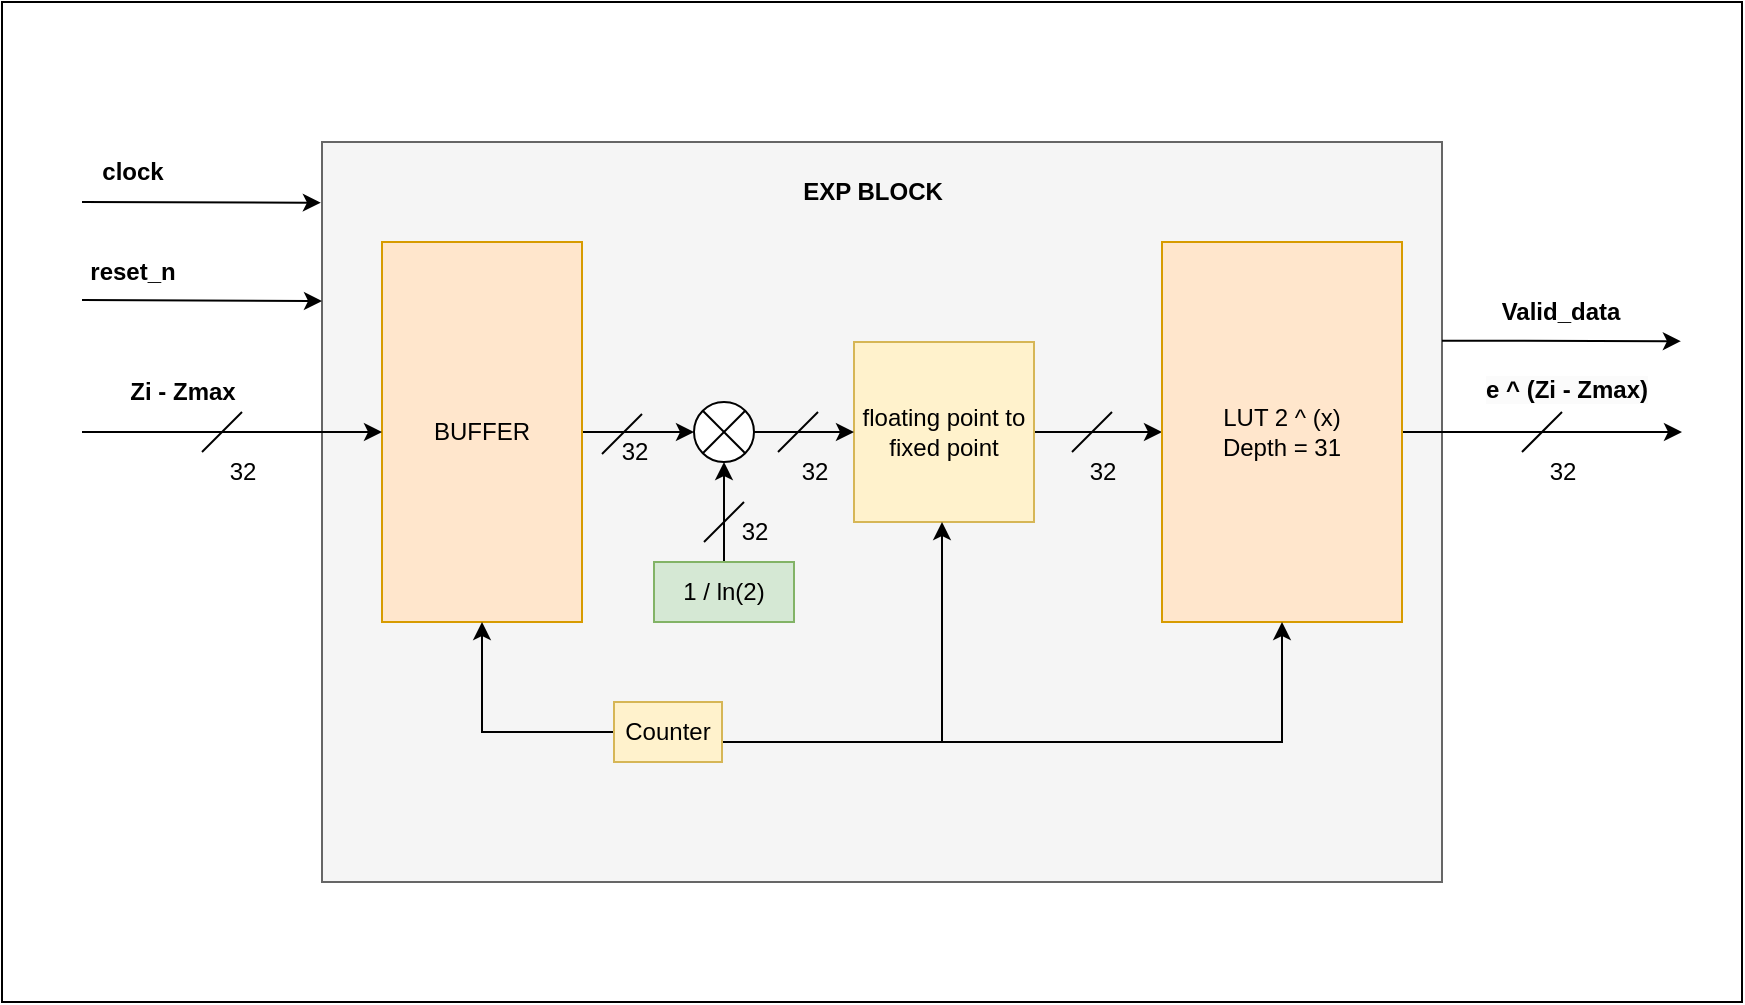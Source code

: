 <mxfile version="20.8.16" type="device"><diagram name="Page-1" id="V1C-CCuZbfjjb7fF2KAU"><mxGraphModel dx="2268" dy="820" grid="1" gridSize="10" guides="1" tooltips="1" connect="1" arrows="1" fold="1" page="1" pageScale="1" pageWidth="850" pageHeight="1100" math="0" shadow="0"><root><mxCell id="0"/><mxCell id="1" parent="0"/><mxCell id="zaSgD-d50v5-FVMKWYTG-53" value="" style="rounded=0;whiteSpace=wrap;html=1;fontSize=12;" parent="1" vertex="1"><mxGeometry x="-10" y="250" width="870" height="500" as="geometry"/></mxCell><mxCell id="zaSgD-d50v5-FVMKWYTG-25" value="" style="rounded=0;whiteSpace=wrap;html=1;fontSize=12;fillColor=#f5f5f5;fontColor=#333333;strokeColor=#666666;" parent="1" vertex="1"><mxGeometry x="150" y="320" width="560" height="370" as="geometry"/></mxCell><mxCell id="GMYgzmv6B0XelHcvxcQF-19" value="&lt;b&gt;Zi - Zmax&lt;/b&gt;" style="text;html=1;align=center;verticalAlign=middle;resizable=0;points=[];autosize=1;strokeColor=none;fillColor=none;" parent="1" vertex="1"><mxGeometry x="40" y="430" width="80" height="30" as="geometry"/></mxCell><mxCell id="GMYgzmv6B0XelHcvxcQF-20" value="" style="endArrow=none;html=1;rounded=0;" parent="1" edge="1"><mxGeometry width="50" height="50" relative="1" as="geometry"><mxPoint x="90" y="475" as="sourcePoint"/><mxPoint x="110" y="455" as="targetPoint"/></mxGeometry></mxCell><mxCell id="GMYgzmv6B0XelHcvxcQF-21" value="32" style="text;html=1;align=center;verticalAlign=middle;resizable=0;points=[];autosize=1;strokeColor=none;fillColor=none;" parent="1" vertex="1"><mxGeometry x="90" y="470" width="40" height="30" as="geometry"/></mxCell><mxCell id="zaSgD-d50v5-FVMKWYTG-6" style="edgeStyle=orthogonalEdgeStyle;rounded=0;orthogonalLoop=1;jettySize=auto;html=1;entryX=0.5;entryY=1;entryDx=0;entryDy=0;" parent="1" source="zaSgD-d50v5-FVMKWYTG-3" target="zaSgD-d50v5-FVMKWYTG-12" edge="1"><mxGeometry relative="1" as="geometry"><mxPoint x="326" y="505.04" as="targetPoint"/></mxGeometry></mxCell><mxCell id="zaSgD-d50v5-FVMKWYTG-3" value="1 / ln(2)" style="rounded=0;whiteSpace=wrap;html=1;fillColor=#d5e8d4;strokeColor=#82b366;" parent="1" vertex="1"><mxGeometry x="316" y="530" width="70" height="30" as="geometry"/></mxCell><mxCell id="zaSgD-d50v5-FVMKWYTG-8" value="32" style="text;html=1;align=center;verticalAlign=middle;resizable=0;points=[];autosize=1;strokeColor=none;fillColor=none;" parent="1" vertex="1"><mxGeometry x="346" y="500" width="40" height="30" as="geometry"/></mxCell><mxCell id="zaSgD-d50v5-FVMKWYTG-9" value="" style="endArrow=none;html=1;rounded=0;" parent="1" edge="1"><mxGeometry width="50" height="50" relative="1" as="geometry"><mxPoint x="341" y="520" as="sourcePoint"/><mxPoint x="361" y="500" as="targetPoint"/></mxGeometry></mxCell><mxCell id="zaSgD-d50v5-FVMKWYTG-11" value="" style="endArrow=none;html=1;rounded=0;" parent="1" edge="1"><mxGeometry width="50" height="50" relative="1" as="geometry"><mxPoint x="378" y="475" as="sourcePoint"/><mxPoint x="398" y="455" as="targetPoint"/></mxGeometry></mxCell><mxCell id="zaSgD-d50v5-FVMKWYTG-15" value="" style="group" parent="1" vertex="1" connectable="0"><mxGeometry x="336" y="450" width="30" height="30" as="geometry"/></mxCell><mxCell id="zaSgD-d50v5-FVMKWYTG-12" value="" style="ellipse;whiteSpace=wrap;html=1;aspect=fixed;" parent="zaSgD-d50v5-FVMKWYTG-15" vertex="1"><mxGeometry width="30" height="30" as="geometry"/></mxCell><mxCell id="zaSgD-d50v5-FVMKWYTG-13" value="" style="endArrow=none;html=1;rounded=0;exitX=0;exitY=0;exitDx=0;exitDy=0;entryX=1;entryY=1;entryDx=0;entryDy=0;" parent="zaSgD-d50v5-FVMKWYTG-15" source="zaSgD-d50v5-FVMKWYTG-12" target="zaSgD-d50v5-FVMKWYTG-12" edge="1"><mxGeometry width="50" height="50" relative="1" as="geometry"><mxPoint x="20" y="60" as="sourcePoint"/><mxPoint x="70" y="10" as="targetPoint"/></mxGeometry></mxCell><mxCell id="zaSgD-d50v5-FVMKWYTG-14" value="" style="endArrow=none;html=1;rounded=0;entryX=1;entryY=0;entryDx=0;entryDy=0;exitX=0;exitY=1;exitDx=0;exitDy=0;" parent="zaSgD-d50v5-FVMKWYTG-15" source="zaSgD-d50v5-FVMKWYTG-12" target="zaSgD-d50v5-FVMKWYTG-12" edge="1"><mxGeometry width="50" height="50" relative="1" as="geometry"><mxPoint x="-30" y="50" as="sourcePoint"/><mxPoint x="-10" y="30" as="targetPoint"/></mxGeometry></mxCell><mxCell id="zaSgD-d50v5-FVMKWYTG-17" value="32" style="text;html=1;align=center;verticalAlign=middle;resizable=0;points=[];autosize=1;strokeColor=none;fillColor=none;" parent="1" vertex="1"><mxGeometry x="376" y="470" width="40" height="30" as="geometry"/></mxCell><mxCell id="zaSgD-d50v5-FVMKWYTG-19" style="edgeStyle=orthogonalEdgeStyle;rounded=0;orthogonalLoop=1;jettySize=auto;html=1;entryX=0;entryY=0.5;entryDx=0;entryDy=0;" parent="1" source="zaSgD-d50v5-FVMKWYTG-18" target="zaSgD-d50v5-FVMKWYTG-20" edge="1"><mxGeometry relative="1" as="geometry"><mxPoint x="590" y="465" as="targetPoint"/></mxGeometry></mxCell><mxCell id="zaSgD-d50v5-FVMKWYTG-18" value="floating point to fixed point" style="rounded=0;whiteSpace=wrap;html=1;fillColor=#fff2cc;strokeColor=#d6b656;" parent="1" vertex="1"><mxGeometry x="416" y="420" width="90" height="90" as="geometry"/></mxCell><mxCell id="zaSgD-d50v5-FVMKWYTG-22" style="edgeStyle=orthogonalEdgeStyle;rounded=0;orthogonalLoop=1;jettySize=auto;html=1;" parent="1" source="zaSgD-d50v5-FVMKWYTG-20" edge="1"><mxGeometry relative="1" as="geometry"><mxPoint x="830" y="465" as="targetPoint"/></mxGeometry></mxCell><mxCell id="zaSgD-d50v5-FVMKWYTG-20" value="LUT 2 ^ (x)&lt;br&gt;Depth = 31" style="rounded=0;whiteSpace=wrap;html=1;fillColor=#ffe6cc;strokeColor=#d79b00;" parent="1" vertex="1"><mxGeometry x="570" y="370" width="120" height="190" as="geometry"/></mxCell><mxCell id="zaSgD-d50v5-FVMKWYTG-24" value="&lt;span style=&quot;color: rgb(0, 0, 0); font-family: Helvetica; font-style: normal; font-variant-ligatures: normal; font-variant-caps: normal; letter-spacing: normal; orphans: 2; text-align: center; text-indent: 0px; text-transform: none; widows: 2; word-spacing: 0px; -webkit-text-stroke-width: 0px; background-color: rgb(251, 251, 251); text-decoration-thickness: initial; text-decoration-style: initial; text-decoration-color: initial; float: none; display: inline !important;&quot;&gt;&lt;font style=&quot;font-size: 12px;&quot;&gt;&lt;b&gt;e ^ (Zi - Zmax)&lt;/b&gt;&lt;/font&gt;&lt;/span&gt;" style="text;whiteSpace=wrap;html=1;" parent="1" vertex="1"><mxGeometry x="730" y="430" width="110" height="30" as="geometry"/></mxCell><mxCell id="zaSgD-d50v5-FVMKWYTG-26" value="&lt;b&gt;EXP BLOCK&lt;/b&gt;" style="text;html=1;align=center;verticalAlign=middle;resizable=0;points=[];autosize=1;strokeColor=none;fillColor=none;fontSize=12;" parent="1" vertex="1"><mxGeometry x="380" y="330" width="90" height="30" as="geometry"/></mxCell><mxCell id="zaSgD-d50v5-FVMKWYTG-36" style="edgeStyle=orthogonalEdgeStyle;rounded=0;orthogonalLoop=1;jettySize=auto;html=1;entryX=0;entryY=0.5;entryDx=0;entryDy=0;fontSize=12;" parent="1" source="zaSgD-d50v5-FVMKWYTG-29" target="zaSgD-d50v5-FVMKWYTG-12" edge="1"><mxGeometry relative="1" as="geometry"/></mxCell><mxCell id="zaSgD-d50v5-FVMKWYTG-29" value="BUFFER" style="rounded=0;whiteSpace=wrap;html=1;fillColor=#ffe6cc;strokeColor=#d79b00;" parent="1" vertex="1"><mxGeometry x="180" y="370" width="100" height="190" as="geometry"/></mxCell><mxCell id="zaSgD-d50v5-FVMKWYTG-31" style="edgeStyle=orthogonalEdgeStyle;rounded=0;orthogonalLoop=1;jettySize=auto;html=1;entryX=0;entryY=0.5;entryDx=0;entryDy=0;fontSize=12;" parent="1" source="zaSgD-d50v5-FVMKWYTG-12" target="zaSgD-d50v5-FVMKWYTG-18" edge="1"><mxGeometry relative="1" as="geometry"/></mxCell><mxCell id="zaSgD-d50v5-FVMKWYTG-33" value="" style="endArrow=classic;html=1;rounded=0;fontSize=12;entryX=0;entryY=0.5;entryDx=0;entryDy=0;" parent="1" target="zaSgD-d50v5-FVMKWYTG-29" edge="1"><mxGeometry width="50" height="50" relative="1" as="geometry"><mxPoint x="30" y="465" as="sourcePoint"/><mxPoint x="80" y="450" as="targetPoint"/></mxGeometry></mxCell><mxCell id="zaSgD-d50v5-FVMKWYTG-40" value="" style="endArrow=classic;html=1;rounded=0;fontSize=12;entryX=-0.001;entryY=0.082;entryDx=0;entryDy=0;entryPerimeter=0;" parent="1" target="zaSgD-d50v5-FVMKWYTG-25" edge="1"><mxGeometry width="50" height="50" relative="1" as="geometry"><mxPoint x="30" y="350" as="sourcePoint"/><mxPoint x="80" y="280" as="targetPoint"/></mxGeometry></mxCell><mxCell id="zaSgD-d50v5-FVMKWYTG-41" value="" style="endArrow=classic;html=1;rounded=0;fontSize=12;entryX=0;entryY=0.215;entryDx=0;entryDy=0;entryPerimeter=0;" parent="1" target="zaSgD-d50v5-FVMKWYTG-25" edge="1"><mxGeometry width="50" height="50" relative="1" as="geometry"><mxPoint x="30" y="399" as="sourcePoint"/><mxPoint x="119.42" y="380.04" as="targetPoint"/></mxGeometry></mxCell><mxCell id="zaSgD-d50v5-FVMKWYTG-42" value="&lt;b&gt;clock&lt;/b&gt;" style="text;html=1;align=center;verticalAlign=middle;resizable=0;points=[];autosize=1;strokeColor=none;fillColor=none;fontSize=12;" parent="1" vertex="1"><mxGeometry x="30" y="320" width="50" height="30" as="geometry"/></mxCell><mxCell id="zaSgD-d50v5-FVMKWYTG-44" value="&lt;b&gt;reset_n&lt;/b&gt;" style="text;html=1;align=center;verticalAlign=middle;resizable=0;points=[];autosize=1;strokeColor=none;fillColor=none;fontSize=12;" parent="1" vertex="1"><mxGeometry x="20" y="370" width="70" height="30" as="geometry"/></mxCell><mxCell id="zaSgD-d50v5-FVMKWYTG-45" value="" style="endArrow=none;html=1;rounded=0;" parent="1" edge="1"><mxGeometry width="50" height="50" relative="1" as="geometry"><mxPoint x="290" y="476" as="sourcePoint"/><mxPoint x="310" y="456" as="targetPoint"/></mxGeometry></mxCell><mxCell id="zaSgD-d50v5-FVMKWYTG-46" value="32" style="text;html=1;align=center;verticalAlign=middle;resizable=0;points=[];autosize=1;strokeColor=none;fillColor=none;" parent="1" vertex="1"><mxGeometry x="286" y="460" width="40" height="30" as="geometry"/></mxCell><mxCell id="zaSgD-d50v5-FVMKWYTG-47" value="" style="endArrow=none;html=1;rounded=0;fontSize=12;" parent="1" edge="1"><mxGeometry width="50" height="50" relative="1" as="geometry"><mxPoint x="525" y="475" as="sourcePoint"/><mxPoint x="545" y="455" as="targetPoint"/></mxGeometry></mxCell><mxCell id="zaSgD-d50v5-FVMKWYTG-48" value="" style="endArrow=none;html=1;rounded=0;fontSize=12;" parent="1" edge="1"><mxGeometry width="50" height="50" relative="1" as="geometry"><mxPoint x="750" y="475" as="sourcePoint"/><mxPoint x="770" y="455" as="targetPoint"/></mxGeometry></mxCell><mxCell id="zaSgD-d50v5-FVMKWYTG-49" value="32" style="text;html=1;align=center;verticalAlign=middle;resizable=0;points=[];autosize=1;strokeColor=none;fillColor=none;fontSize=12;" parent="1" vertex="1"><mxGeometry x="750" y="470" width="40" height="30" as="geometry"/></mxCell><mxCell id="zaSgD-d50v5-FVMKWYTG-52" value="32" style="text;html=1;align=center;verticalAlign=middle;resizable=0;points=[];autosize=1;strokeColor=none;fillColor=none;" parent="1" vertex="1"><mxGeometry x="520" y="470" width="40" height="30" as="geometry"/></mxCell><mxCell id="zaSgD-d50v5-FVMKWYTG-55" value="" style="endArrow=classic;html=1;rounded=0;fontSize=12;exitX=1.001;exitY=0.677;exitDx=0;exitDy=0;exitPerimeter=0;" parent="1" edge="1"><mxGeometry width="50" height="50" relative="1" as="geometry"><mxPoint x="710" y="419.315" as="sourcePoint"/><mxPoint x="829.44" y="419.6" as="targetPoint"/></mxGeometry></mxCell><mxCell id="zaSgD-d50v5-FVMKWYTG-56" value="&lt;b&gt;Valid_data&lt;/b&gt;" style="text;html=1;align=center;verticalAlign=middle;resizable=0;points=[];autosize=1;strokeColor=none;fillColor=none;fontSize=12;" parent="1" vertex="1"><mxGeometry x="729.44" y="389.6" width="80" height="30" as="geometry"/></mxCell><mxCell id="zaSgD-d50v5-FVMKWYTG-60" style="edgeStyle=orthogonalEdgeStyle;rounded=0;orthogonalLoop=1;jettySize=auto;html=1;entryX=0.5;entryY=1;entryDx=0;entryDy=0;fontSize=12;" parent="1" source="zaSgD-d50v5-FVMKWYTG-59" target="zaSgD-d50v5-FVMKWYTG-29" edge="1"><mxGeometry relative="1" as="geometry"/></mxCell><mxCell id="zaSgD-d50v5-FVMKWYTG-62" style="edgeStyle=orthogonalEdgeStyle;rounded=0;orthogonalLoop=1;jettySize=auto;html=1;fontSize=12;" parent="1" source="zaSgD-d50v5-FVMKWYTG-59" edge="1"><mxGeometry relative="1" as="geometry"><mxPoint x="460" y="510" as="targetPoint"/><Array as="points"><mxPoint x="460" y="620"/></Array></mxGeometry></mxCell><mxCell id="zaSgD-d50v5-FVMKWYTG-63" style="edgeStyle=orthogonalEdgeStyle;rounded=0;orthogonalLoop=1;jettySize=auto;html=1;entryX=0.5;entryY=1;entryDx=0;entryDy=0;fontSize=12;" parent="1" source="zaSgD-d50v5-FVMKWYTG-59" target="zaSgD-d50v5-FVMKWYTG-20" edge="1"><mxGeometry relative="1" as="geometry"><Array as="points"><mxPoint x="630" y="620"/></Array></mxGeometry></mxCell><mxCell id="zaSgD-d50v5-FVMKWYTG-59" value="Counter" style="rounded=0;whiteSpace=wrap;html=1;fontSize=12;fillColor=#fff2cc;strokeColor=#d6b656;" parent="1" vertex="1"><mxGeometry x="296" y="600" width="54" height="30" as="geometry"/></mxCell></root></mxGraphModel></diagram></mxfile>